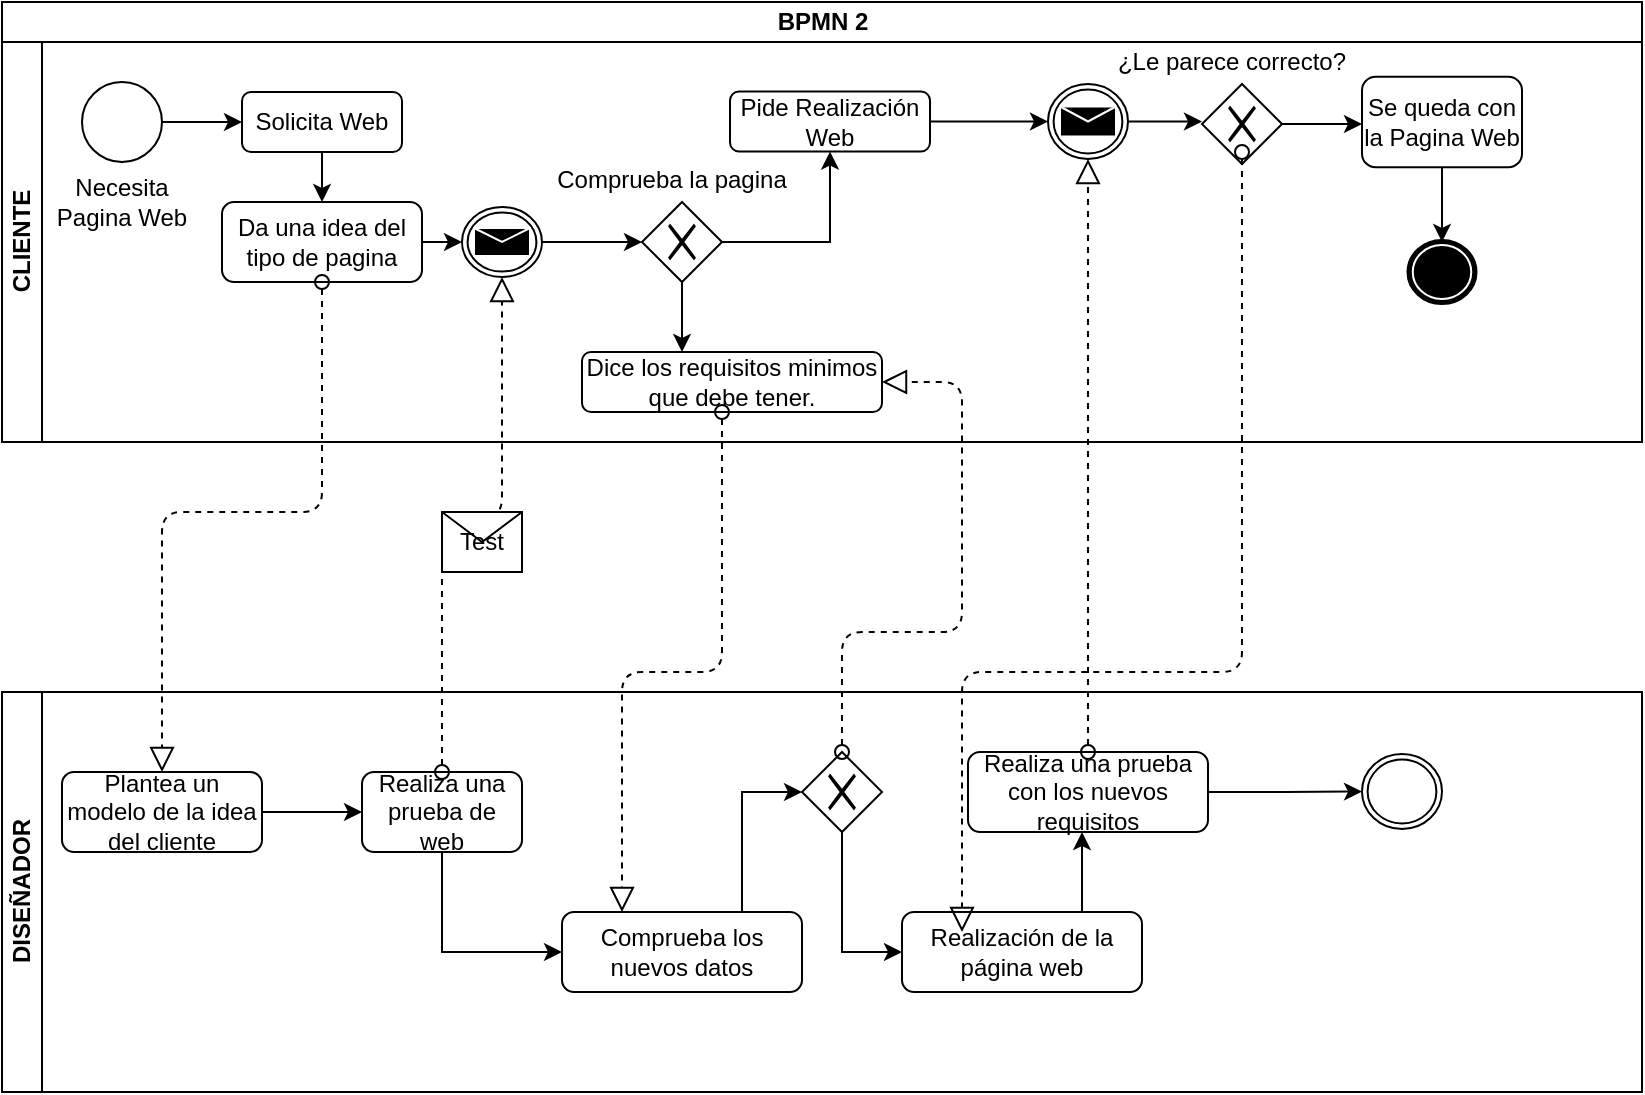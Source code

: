 <mxfile version="14.7.0" type="device"><diagram name="Copy of Page-1" id="Ii4AMWRiJtTOqj2SmNVC"><mxGraphModel dx="1422" dy="762" grid="1" gridSize="10" guides="1" tooltips="1" connect="1" arrows="1" fold="1" page="1" pageScale="1" pageWidth="827" pageHeight="1169" background="#ffffff" math="0" shadow="0"><root><mxCell id="87xXLlUaxrZMXmAgU0ek-0"/><mxCell id="87xXLlUaxrZMXmAgU0ek-1" parent="87xXLlUaxrZMXmAgU0ek-0"/><mxCell id="omZuTdwb1Rthyq200cM0-0" value="BPMN 2" style="swimlane;html=1;childLayout=stackLayout;resizeParent=1;resizeParentMax=0;horizontal=1;startSize=20;horizontalStack=0;" parent="87xXLlUaxrZMXmAgU0ek-1" vertex="1"><mxGeometry y="10" width="820" height="220" as="geometry"/></mxCell><mxCell id="omZuTdwb1Rthyq200cM0-1" value="CLIENTE" style="swimlane;html=1;startSize=20;horizontal=0;" parent="omZuTdwb1Rthyq200cM0-0" vertex="1"><mxGeometry y="20" width="820" height="200" as="geometry"/></mxCell><mxCell id="omZuTdwb1Rthyq200cM0-2" style="edgeStyle=orthogonalEdgeStyle;rounded=0;orthogonalLoop=1;jettySize=auto;html=1;exitX=1;exitY=0.5;exitDx=0;exitDy=0;entryX=0;entryY=0.5;entryDx=0;entryDy=0;startSize=20;" parent="omZuTdwb1Rthyq200cM0-1" source="omZuTdwb1Rthyq200cM0-3" target="omZuTdwb1Rthyq200cM0-5" edge="1"><mxGeometry relative="1" as="geometry"/></mxCell><mxCell id="omZuTdwb1Rthyq200cM0-3" value="" style="shape=mxgraph.bpmn.shape;html=1;verticalLabelPosition=bottom;labelBackgroundColor=#ffffff;verticalAlign=top;align=center;perimeter=ellipsePerimeter;outlineConnect=0;outline=standard;symbol=general;startSize=20;" parent="omZuTdwb1Rthyq200cM0-1" vertex="1"><mxGeometry x="40" y="20" width="40" height="40" as="geometry"/></mxCell><mxCell id="omZuTdwb1Rthyq200cM0-4" value="Necesita Pagina Web" style="text;html=1;strokeColor=none;fillColor=none;align=center;verticalAlign=middle;whiteSpace=wrap;rounded=0;startSize=20;" parent="omZuTdwb1Rthyq200cM0-1" vertex="1"><mxGeometry x="20" y="70" width="80" height="20" as="geometry"/></mxCell><mxCell id="omZuTdwb1Rthyq200cM0-5" value="Solicita Web" style="shape=ext;rounded=1;html=1;whiteSpace=wrap;startSize=20;" parent="omZuTdwb1Rthyq200cM0-1" vertex="1"><mxGeometry x="120" y="25" width="80" height="30" as="geometry"/></mxCell><mxCell id="omZuTdwb1Rthyq200cM0-6" value="Da una idea del tipo de pagina" style="shape=ext;rounded=1;html=1;whiteSpace=wrap;startSize=20;" parent="omZuTdwb1Rthyq200cM0-1" vertex="1"><mxGeometry x="110" y="80" width="100" height="40" as="geometry"/></mxCell><mxCell id="omZuTdwb1Rthyq200cM0-7" style="edgeStyle=orthogonalEdgeStyle;rounded=0;orthogonalLoop=1;jettySize=auto;html=1;exitX=0.5;exitY=1;exitDx=0;exitDy=0;startSize=20;entryX=0.5;entryY=0;entryDx=0;entryDy=0;" parent="omZuTdwb1Rthyq200cM0-1" source="omZuTdwb1Rthyq200cM0-5" target="omZuTdwb1Rthyq200cM0-6" edge="1"><mxGeometry relative="1" as="geometry"><mxPoint x="240" y="40" as="targetPoint"/></mxGeometry></mxCell><mxCell id="omZuTdwb1Rthyq200cM0-8" value="" style="shape=mxgraph.bpmn.shape;html=1;verticalLabelPosition=bottom;labelBackgroundColor=#ffffff;verticalAlign=top;align=center;perimeter=ellipsePerimeter;outlineConnect=0;outline=throwing;symbol=message;startSize=20;" parent="omZuTdwb1Rthyq200cM0-1" vertex="1"><mxGeometry x="230" y="82.5" width="40" height="35" as="geometry"/></mxCell><mxCell id="omZuTdwb1Rthyq200cM0-40" style="edgeStyle=orthogonalEdgeStyle;rounded=0;orthogonalLoop=1;jettySize=auto;html=1;exitX=1;exitY=0.5;exitDx=0;exitDy=0;entryX=0.5;entryY=1;entryDx=0;entryDy=0;" parent="omZuTdwb1Rthyq200cM0-1" source="omZuTdwb1Rthyq200cM0-9" target="omZuTdwb1Rthyq200cM0-12" edge="1"><mxGeometry relative="1" as="geometry"/></mxCell><mxCell id="omZuTdwb1Rthyq200cM0-9" value="" style="shape=mxgraph.bpmn.shape;html=1;verticalLabelPosition=bottom;labelBackgroundColor=#ffffff;verticalAlign=top;align=center;perimeter=rhombusPerimeter;background=gateway;outlineConnect=0;outline=none;symbol=exclusiveGw;startSize=20;" parent="omZuTdwb1Rthyq200cM0-1" vertex="1"><mxGeometry x="320" y="80" width="40" height="40" as="geometry"/></mxCell><mxCell id="omZuTdwb1Rthyq200cM0-10" style="edgeStyle=orthogonalEdgeStyle;rounded=0;orthogonalLoop=1;jettySize=auto;html=1;entryX=0;entryY=0.5;entryDx=0;entryDy=0;startSize=20;exitX=1;exitY=0.5;exitDx=0;exitDy=0;" parent="omZuTdwb1Rthyq200cM0-1" source="omZuTdwb1Rthyq200cM0-8" target="omZuTdwb1Rthyq200cM0-9" edge="1"><mxGeometry relative="1" as="geometry"><mxPoint x="210" y="50" as="sourcePoint"/><mxPoint x="250" y="50" as="targetPoint"/></mxGeometry></mxCell><mxCell id="omZuTdwb1Rthyq200cM0-11" value="Comprueba la pagina" style="text;html=1;strokeColor=none;fillColor=none;align=center;verticalAlign=middle;whiteSpace=wrap;rounded=0;startSize=20;" parent="omZuTdwb1Rthyq200cM0-1" vertex="1"><mxGeometry x="270" y="58.5" width="130" height="20" as="geometry"/></mxCell><mxCell id="omZuTdwb1Rthyq200cM0-12" value="Pide Realización Web" style="shape=ext;rounded=1;html=1;whiteSpace=wrap;startSize=20;" parent="omZuTdwb1Rthyq200cM0-1" vertex="1"><mxGeometry x="364" y="24.75" width="100" height="30" as="geometry"/></mxCell><mxCell id="omZuTdwb1Rthyq200cM0-13" value="" style="shape=mxgraph.bpmn.shape;html=1;verticalLabelPosition=bottom;labelBackgroundColor=#ffffff;verticalAlign=top;align=center;perimeter=ellipsePerimeter;outlineConnect=0;outline=throwing;symbol=message;startSize=20;" parent="omZuTdwb1Rthyq200cM0-1" vertex="1"><mxGeometry x="523" y="21" width="40" height="37.5" as="geometry"/></mxCell><mxCell id="omZuTdwb1Rthyq200cM0-14" value="" style="shape=mxgraph.bpmn.shape;html=1;verticalLabelPosition=bottom;labelBackgroundColor=#ffffff;verticalAlign=top;align=center;perimeter=rhombusPerimeter;background=gateway;outlineConnect=0;outline=none;symbol=exclusiveGw;startSize=20;" parent="omZuTdwb1Rthyq200cM0-1" vertex="1"><mxGeometry x="600" y="21" width="40" height="40" as="geometry"/></mxCell><mxCell id="omZuTdwb1Rthyq200cM0-15" style="edgeStyle=orthogonalEdgeStyle;rounded=0;orthogonalLoop=1;jettySize=auto;html=1;startSize=20;exitX=1;exitY=0.5;exitDx=0;exitDy=0;" parent="omZuTdwb1Rthyq200cM0-1" source="omZuTdwb1Rthyq200cM0-13" edge="1"><mxGeometry relative="1" as="geometry"><mxPoint x="610" y="49" as="sourcePoint"/><mxPoint x="600" y="40" as="targetPoint"/></mxGeometry></mxCell><mxCell id="omZuTdwb1Rthyq200cM0-16" style="edgeStyle=orthogonalEdgeStyle;rounded=0;orthogonalLoop=1;jettySize=auto;html=1;exitX=1;exitY=0.5;exitDx=0;exitDy=0;startSize=20;entryX=0;entryY=0.5;entryDx=0;entryDy=0;" parent="omZuTdwb1Rthyq200cM0-1" source="omZuTdwb1Rthyq200cM0-12" target="omZuTdwb1Rthyq200cM0-13" edge="1"><mxGeometry relative="1" as="geometry"><mxPoint x="520" y="40" as="targetPoint"/></mxGeometry></mxCell><mxCell id="omZuTdwb1Rthyq200cM0-17" value="¿Le parece correcto?" style="text;html=1;strokeColor=none;fillColor=none;align=center;verticalAlign=middle;whiteSpace=wrap;rounded=0;startSize=20;" parent="omZuTdwb1Rthyq200cM0-1" vertex="1"><mxGeometry x="550" width="130" height="20" as="geometry"/></mxCell><mxCell id="omZuTdwb1Rthyq200cM0-18" value="Se queda con la Pagina Web" style="shape=ext;rounded=1;html=1;whiteSpace=wrap;startSize=20;" parent="omZuTdwb1Rthyq200cM0-1" vertex="1"><mxGeometry x="680" y="17.38" width="80" height="45.25" as="geometry"/></mxCell><mxCell id="omZuTdwb1Rthyq200cM0-19" value="" style="shape=mxgraph.bpmn.shape;html=1;verticalLabelPosition=bottom;labelBackgroundColor=#ffffff;verticalAlign=top;align=center;perimeter=ellipsePerimeter;outlineConnect=0;outline=end;symbol=terminate;startSize=20;" parent="omZuTdwb1Rthyq200cM0-1" vertex="1"><mxGeometry x="703.75" y="100" width="32.5" height="30" as="geometry"/></mxCell><mxCell id="omZuTdwb1Rthyq200cM0-20" style="edgeStyle=orthogonalEdgeStyle;rounded=0;orthogonalLoop=1;jettySize=auto;html=1;exitX=0.5;exitY=1;exitDx=0;exitDy=0;startSize=20;" parent="omZuTdwb1Rthyq200cM0-1" source="omZuTdwb1Rthyq200cM0-18" target="omZuTdwb1Rthyq200cM0-19" edge="1"><mxGeometry relative="1" as="geometry"><mxPoint x="720" y="100" as="targetPoint"/></mxGeometry></mxCell><mxCell id="omZuTdwb1Rthyq200cM0-21" style="edgeStyle=orthogonalEdgeStyle;rounded=0;orthogonalLoop=1;jettySize=auto;html=1;exitX=1;exitY=0.5;exitDx=0;exitDy=0;startSize=20;entryX=0;entryY=0.522;entryDx=0;entryDy=0;entryPerimeter=0;" parent="omZuTdwb1Rthyq200cM0-1" source="omZuTdwb1Rthyq200cM0-14" target="omZuTdwb1Rthyq200cM0-18" edge="1"><mxGeometry relative="1" as="geometry"><mxPoint x="680" y="51" as="targetPoint"/></mxGeometry></mxCell><mxCell id="omZuTdwb1Rthyq200cM0-39" value="Dice los requisitos minimos que debe tener." style="shape=ext;rounded=1;html=1;whiteSpace=wrap;startSize=20;" parent="omZuTdwb1Rthyq200cM0-1" vertex="1"><mxGeometry x="290" y="155" width="150" height="30" as="geometry"/></mxCell><mxCell id="omZuTdwb1Rthyq200cM0-22" value="" style="startArrow=oval;startFill=0;startSize=7;endArrow=block;endFill=0;endSize=10;dashed=1;html=1;exitX=0.5;exitY=1;exitDx=0;exitDy=0;" parent="87xXLlUaxrZMXmAgU0ek-1" source="omZuTdwb1Rthyq200cM0-6" edge="1"><mxGeometry width="100" relative="1" as="geometry"><mxPoint x="170" y="165" as="sourcePoint"/><mxPoint x="80" y="395" as="targetPoint"/><Array as="points"><mxPoint x="160" y="265"/><mxPoint x="80" y="265"/></Array></mxGeometry></mxCell><mxCell id="omZuTdwb1Rthyq200cM0-24" value="DISEÑADOR" style="swimlane;html=1;startSize=20;horizontal=0;" parent="87xXLlUaxrZMXmAgU0ek-1" vertex="1"><mxGeometry y="355" width="820" height="200" as="geometry"/></mxCell><mxCell id="omZuTdwb1Rthyq200cM0-31" style="edgeStyle=orthogonalEdgeStyle;rounded=0;orthogonalLoop=1;jettySize=auto;html=1;exitX=1;exitY=0.5;exitDx=0;exitDy=0;entryX=0;entryY=0.5;entryDx=0;entryDy=0;" parent="omZuTdwb1Rthyq200cM0-24" source="omZuTdwb1Rthyq200cM0-25" target="omZuTdwb1Rthyq200cM0-30" edge="1"><mxGeometry relative="1" as="geometry"/></mxCell><mxCell id="omZuTdwb1Rthyq200cM0-25" value="Plantea un modelo de la idea del cliente" style="shape=ext;rounded=1;html=1;whiteSpace=wrap;startSize=20;" parent="omZuTdwb1Rthyq200cM0-24" vertex="1"><mxGeometry x="30" y="40" width="100" height="40" as="geometry"/></mxCell><mxCell id="omZuTdwb1Rthyq200cM0-28" value="" style="shape=mxgraph.bpmn.shape;html=1;verticalLabelPosition=bottom;labelBackgroundColor=#ffffff;verticalAlign=top;align=center;perimeter=ellipsePerimeter;outlineConnect=0;outline=throwing;symbol=general;startSize=20;" parent="omZuTdwb1Rthyq200cM0-24" vertex="1"><mxGeometry x="680" y="31" width="40" height="37.5" as="geometry"/></mxCell><mxCell id="omZuTdwb1Rthyq200cM0-42" style="edgeStyle=orthogonalEdgeStyle;rounded=0;orthogonalLoop=1;jettySize=auto;html=1;exitX=0.5;exitY=1;exitDx=0;exitDy=0;entryX=0;entryY=0.5;entryDx=0;entryDy=0;" parent="omZuTdwb1Rthyq200cM0-24" source="omZuTdwb1Rthyq200cM0-30" target="omZuTdwb1Rthyq200cM0-41" edge="1"><mxGeometry relative="1" as="geometry"/></mxCell><mxCell id="omZuTdwb1Rthyq200cM0-30" value="Realiza una prueba de web" style="shape=ext;rounded=1;html=1;whiteSpace=wrap;startSize=20;" parent="omZuTdwb1Rthyq200cM0-24" vertex="1"><mxGeometry x="180" y="40" width="80" height="40" as="geometry"/></mxCell><mxCell id="omZuTdwb1Rthyq200cM0-44" style="edgeStyle=orthogonalEdgeStyle;rounded=0;orthogonalLoop=1;jettySize=auto;html=1;exitX=0.75;exitY=0;exitDx=0;exitDy=0;entryX=0;entryY=0.5;entryDx=0;entryDy=0;" parent="omZuTdwb1Rthyq200cM0-24" source="omZuTdwb1Rthyq200cM0-41" target="omZuTdwb1Rthyq200cM0-43" edge="1"><mxGeometry relative="1" as="geometry"/></mxCell><mxCell id="omZuTdwb1Rthyq200cM0-41" value="Comprueba los nuevos datos" style="shape=ext;rounded=1;html=1;whiteSpace=wrap;startSize=20;" parent="omZuTdwb1Rthyq200cM0-24" vertex="1"><mxGeometry x="280" y="110" width="120" height="40" as="geometry"/></mxCell><mxCell id="omZuTdwb1Rthyq200cM0-43" value="" style="shape=mxgraph.bpmn.shape;html=1;verticalLabelPosition=bottom;labelBackgroundColor=#ffffff;verticalAlign=top;align=center;perimeter=rhombusPerimeter;background=gateway;outlineConnect=0;outline=none;symbol=exclusiveGw;startSize=20;" parent="omZuTdwb1Rthyq200cM0-24" vertex="1"><mxGeometry x="400" y="30" width="40" height="40" as="geometry"/></mxCell><mxCell id="omZuTdwb1Rthyq200cM0-46" value="Realización de la página web" style="shape=ext;rounded=1;html=1;whiteSpace=wrap;startSize=20;" parent="omZuTdwb1Rthyq200cM0-24" vertex="1"><mxGeometry x="450" y="110" width="120" height="40" as="geometry"/></mxCell><mxCell id="omZuTdwb1Rthyq200cM0-47" style="edgeStyle=orthogonalEdgeStyle;rounded=0;orthogonalLoop=1;jettySize=auto;html=1;exitX=0.5;exitY=1;exitDx=0;exitDy=0;entryX=0;entryY=0.5;entryDx=0;entryDy=0;" parent="omZuTdwb1Rthyq200cM0-24" source="omZuTdwb1Rthyq200cM0-43" target="omZuTdwb1Rthyq200cM0-46" edge="1"><mxGeometry relative="1" as="geometry"><mxPoint x="420" y="100" as="targetPoint"/></mxGeometry></mxCell><mxCell id="omZuTdwb1Rthyq200cM0-55" style="edgeStyle=orthogonalEdgeStyle;rounded=0;orthogonalLoop=1;jettySize=auto;html=1;exitX=1;exitY=0.5;exitDx=0;exitDy=0;" parent="omZuTdwb1Rthyq200cM0-24" source="omZuTdwb1Rthyq200cM0-51" target="omZuTdwb1Rthyq200cM0-28" edge="1"><mxGeometry relative="1" as="geometry"/></mxCell><mxCell id="omZuTdwb1Rthyq200cM0-51" value="Realiza una prueba con los nuevos requisitos" style="shape=ext;rounded=1;html=1;whiteSpace=wrap;startSize=20;" parent="omZuTdwb1Rthyq200cM0-24" vertex="1"><mxGeometry x="483" y="30" width="120" height="40" as="geometry"/></mxCell><mxCell id="omZuTdwb1Rthyq200cM0-32" value="" style="startArrow=oval;startFill=0;startSize=7;endArrow=block;endFill=0;endSize=10;dashed=1;html=1;exitX=0.5;exitY=0;exitDx=0;exitDy=0;entryX=0.5;entryY=1;entryDx=0;entryDy=0;" parent="87xXLlUaxrZMXmAgU0ek-1" source="omZuTdwb1Rthyq200cM0-30" target="omZuTdwb1Rthyq200cM0-8" edge="1"><mxGeometry width="100" relative="1" as="geometry"><mxPoint x="220" y="387.5" as="sourcePoint"/><mxPoint x="280" y="155" as="targetPoint"/><Array as="points"><mxPoint x="220" y="268"/><mxPoint x="250" y="268"/></Array></mxGeometry></mxCell><mxCell id="omZuTdwb1Rthyq200cM0-35" style="edgeStyle=orthogonalEdgeStyle;rounded=0;orthogonalLoop=1;jettySize=auto;html=1;exitX=1;exitY=0.5;exitDx=0;exitDy=0;" parent="87xXLlUaxrZMXmAgU0ek-1" source="omZuTdwb1Rthyq200cM0-6" edge="1"><mxGeometry relative="1" as="geometry"><mxPoint x="230" y="130" as="targetPoint"/></mxGeometry></mxCell><mxCell id="omZuTdwb1Rthyq200cM0-36" value="Test" style="shape=message;whiteSpace=wrap;html=1;outlineConnect=0;startSize=20;" parent="87xXLlUaxrZMXmAgU0ek-1" vertex="1"><mxGeometry x="220" y="265" width="40" height="30" as="geometry"/></mxCell><mxCell id="omZuTdwb1Rthyq200cM0-37" value="" style="startArrow=oval;startFill=0;startSize=7;endArrow=block;endFill=0;endSize=10;dashed=1;html=1;entryX=0.25;entryY=0;entryDx=0;entryDy=0;" parent="87xXLlUaxrZMXmAgU0ek-1" target="omZuTdwb1Rthyq200cM0-41" edge="1"><mxGeometry width="100" relative="1" as="geometry"><mxPoint x="360" y="215" as="sourcePoint"/><mxPoint x="320" y="405" as="targetPoint"/><Array as="points"><mxPoint x="360" y="345"/><mxPoint x="310" y="345"/></Array></mxGeometry></mxCell><mxCell id="omZuTdwb1Rthyq200cM0-38" style="edgeStyle=orthogonalEdgeStyle;rounded=0;orthogonalLoop=1;jettySize=auto;html=1;exitX=0.5;exitY=1;exitDx=0;exitDy=0;" parent="87xXLlUaxrZMXmAgU0ek-1" source="omZuTdwb1Rthyq200cM0-9" edge="1"><mxGeometry relative="1" as="geometry"><mxPoint x="340" y="185" as="targetPoint"/></mxGeometry></mxCell><mxCell id="omZuTdwb1Rthyq200cM0-48" value="" style="startArrow=oval;startFill=0;startSize=7;endArrow=block;endFill=0;endSize=10;dashed=1;html=1;exitX=0.5;exitY=0;exitDx=0;exitDy=0;entryX=1;entryY=0.5;entryDx=0;entryDy=0;" parent="87xXLlUaxrZMXmAgU0ek-1" source="omZuTdwb1Rthyq200cM0-43" target="omZuTdwb1Rthyq200cM0-39" edge="1"><mxGeometry width="100" relative="1" as="geometry"><mxPoint x="530" y="195" as="sourcePoint"/><mxPoint x="480" y="185" as="targetPoint"/><Array as="points"><mxPoint x="420" y="325"/><mxPoint x="480" y="325"/><mxPoint x="480" y="200"/></Array></mxGeometry></mxCell><mxCell id="omZuTdwb1Rthyq200cM0-50" style="edgeStyle=orthogonalEdgeStyle;rounded=0;orthogonalLoop=1;jettySize=auto;html=1;exitX=0.75;exitY=0;exitDx=0;exitDy=0;" parent="87xXLlUaxrZMXmAgU0ek-1" source="omZuTdwb1Rthyq200cM0-46" edge="1"><mxGeometry relative="1" as="geometry"><mxPoint x="540" y="425" as="targetPoint"/></mxGeometry></mxCell><mxCell id="omZuTdwb1Rthyq200cM0-53" value="" style="startArrow=oval;startFill=0;startSize=7;endArrow=block;endFill=0;endSize=10;dashed=1;html=1;exitX=0.5;exitY=0;exitDx=0;exitDy=0;entryX=0.5;entryY=1;entryDx=0;entryDy=0;" parent="87xXLlUaxrZMXmAgU0ek-1" source="omZuTdwb1Rthyq200cM0-51" target="omZuTdwb1Rthyq200cM0-13" edge="1"><mxGeometry width="100" relative="1" as="geometry"><mxPoint x="520" y="342.5" as="sourcePoint"/><mxPoint x="550" y="95" as="targetPoint"/><Array as="points"><mxPoint x="543" y="305"/><mxPoint x="543" y="265"/><mxPoint x="543" y="225"/></Array></mxGeometry></mxCell><mxCell id="omZuTdwb1Rthyq200cM0-54" value="" style="startArrow=oval;startFill=0;startSize=7;endArrow=block;endFill=0;endSize=10;dashed=1;html=1;exitX=0.5;exitY=0.85;exitDx=0;exitDy=0;exitPerimeter=0;" parent="87xXLlUaxrZMXmAgU0ek-1" source="omZuTdwb1Rthyq200cM0-14" edge="1"><mxGeometry width="100" relative="1" as="geometry"><mxPoint x="553" y="395" as="sourcePoint"/><mxPoint x="480" y="475" as="targetPoint"/><Array as="points"><mxPoint x="620" y="275"/><mxPoint x="620" y="345"/><mxPoint x="553" y="345"/><mxPoint x="480" y="345"/></Array></mxGeometry></mxCell></root></mxGraphModel></diagram></mxfile>